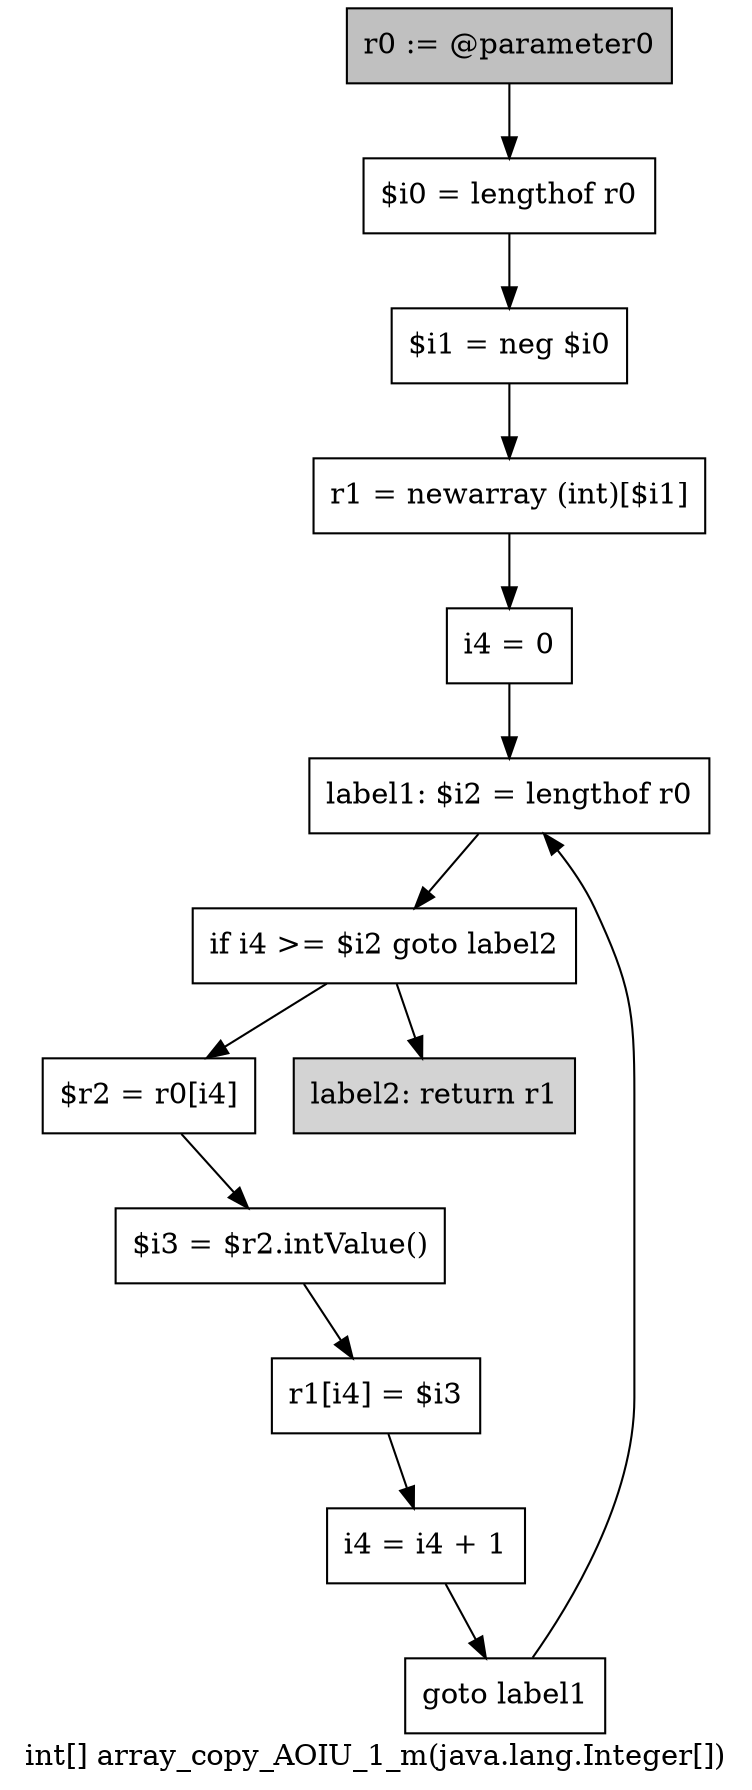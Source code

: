 digraph "int[] array_copy_AOIU_1_m(java.lang.Integer[])" {
    label="int[] array_copy_AOIU_1_m(java.lang.Integer[])";
    node [shape=box];
    "0" [style=filled,fillcolor=gray,label="r0 := @parameter0",];
    "1" [label="$i0 = lengthof r0",];
    "0"->"1";
    "2" [label="$i1 = neg $i0",];
    "1"->"2";
    "3" [label="r1 = newarray (int)[$i1]",];
    "2"->"3";
    "4" [label="i4 = 0",];
    "3"->"4";
    "5" [label="label1: $i2 = lengthof r0",];
    "4"->"5";
    "6" [label="if i4 >= $i2 goto label2",];
    "5"->"6";
    "7" [label="$r2 = r0[i4]",];
    "6"->"7";
    "12" [style=filled,fillcolor=lightgray,label="label2: return r1",];
    "6"->"12";
    "8" [label="$i3 = $r2.intValue()",];
    "7"->"8";
    "9" [label="r1[i4] = $i3",];
    "8"->"9";
    "10" [label="i4 = i4 + 1",];
    "9"->"10";
    "11" [label="goto label1",];
    "10"->"11";
    "11"->"5";
}
